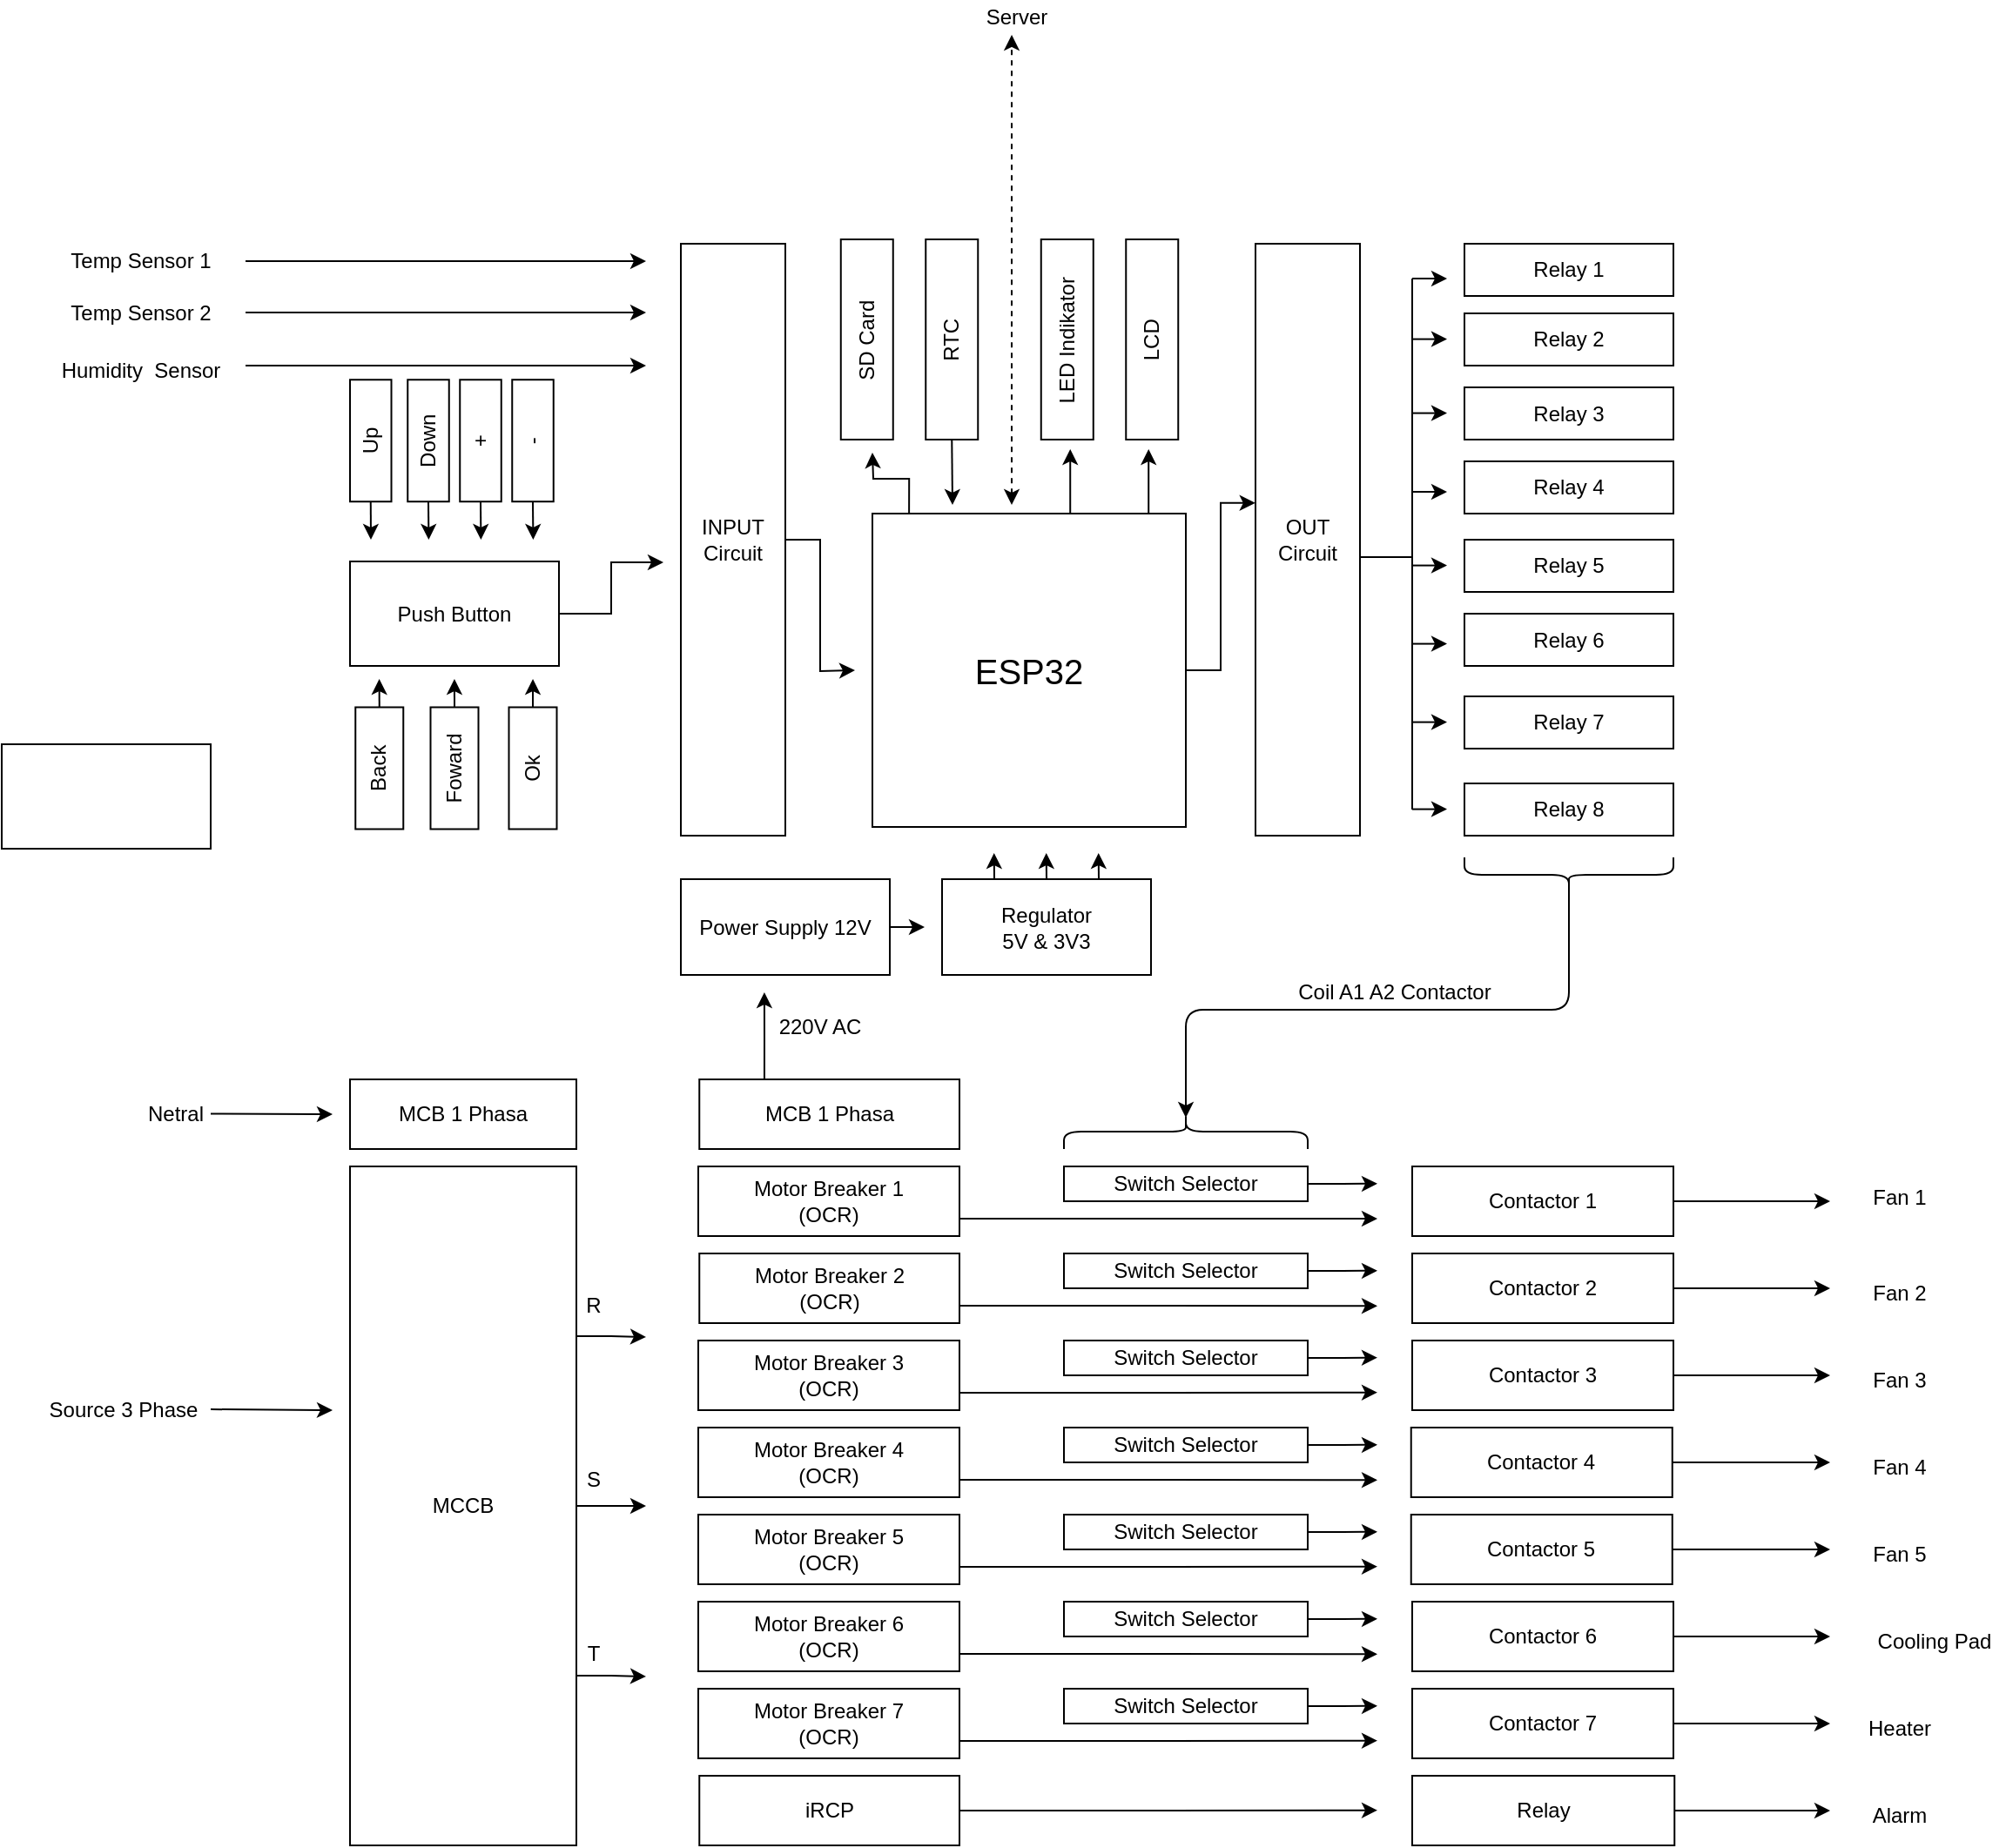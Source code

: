<mxfile version="14.1.8" type="github">
  <diagram id="2PJkBT4ptk_el_u-jBm4" name="Page-1">
    <mxGraphModel dx="1382" dy="1563" grid="1" gridSize="10" guides="1" tooltips="1" connect="1" arrows="1" fold="1" page="1" pageScale="1" pageWidth="850" pageHeight="1100" math="0" shadow="0">
      <root>
        <mxCell id="0" />
        <mxCell id="1" parent="0" />
        <mxCell id="EQt62Dbtj5ZlUHY3P4BF-132" style="edgeStyle=orthogonalEdgeStyle;rounded=0;orthogonalLoop=1;jettySize=auto;html=1;exitX=1;exitY=0.5;exitDx=0;exitDy=0;entryX=-0.002;entryY=0.438;entryDx=0;entryDy=0;entryPerimeter=0;" parent="1" source="EQt62Dbtj5ZlUHY3P4BF-3" target="EQt62Dbtj5ZlUHY3P4BF-4" edge="1">
          <mxGeometry relative="1" as="geometry" />
        </mxCell>
        <mxCell id="EQt62Dbtj5ZlUHY3P4BF-3" value="&lt;font style=&quot;font-size: 20px&quot;&gt;ESP32&lt;/font&gt;" style="whiteSpace=wrap;html=1;aspect=fixed;" parent="1" vertex="1">
          <mxGeometry x="350" y="195" width="180" height="180" as="geometry" />
        </mxCell>
        <mxCell id="EQt62Dbtj5ZlUHY3P4BF-4" value="&lt;div&gt;OUT&lt;/div&gt;Circuit" style="rounded=0;whiteSpace=wrap;html=1;" parent="1" vertex="1">
          <mxGeometry x="570" y="40" width="60" height="340" as="geometry" />
        </mxCell>
        <mxCell id="EQt62Dbtj5ZlUHY3P4BF-5" style="edgeStyle=orthogonalEdgeStyle;rounded=0;orthogonalLoop=1;jettySize=auto;html=1;exitX=1;exitY=0.5;exitDx=0;exitDy=0;" parent="1" source="EQt62Dbtj5ZlUHY3P4BF-6" edge="1">
          <mxGeometry relative="1" as="geometry">
            <mxPoint x="340" y="285" as="targetPoint" />
          </mxGeometry>
        </mxCell>
        <mxCell id="EQt62Dbtj5ZlUHY3P4BF-6" value="&lt;div&gt;INPUT&lt;br&gt;&lt;/div&gt;Circuit" style="rounded=0;whiteSpace=wrap;html=1;" parent="1" vertex="1">
          <mxGeometry x="240" y="40" width="60" height="340" as="geometry" />
        </mxCell>
        <mxCell id="EQt62Dbtj5ZlUHY3P4BF-13" style="edgeStyle=orthogonalEdgeStyle;rounded=0;orthogonalLoop=1;jettySize=auto;html=1;exitX=1;exitY=0.5;exitDx=0;exitDy=0;" parent="1" source="EQt62Dbtj5ZlUHY3P4BF-14" edge="1">
          <mxGeometry relative="1" as="geometry">
            <mxPoint x="230" y="223" as="targetPoint" />
            <Array as="points">
              <mxPoint x="200" y="252" />
              <mxPoint x="200" y="223" />
            </Array>
          </mxGeometry>
        </mxCell>
        <mxCell id="EQt62Dbtj5ZlUHY3P4BF-14" value="Push Button" style="rounded=0;whiteSpace=wrap;html=1;" parent="1" vertex="1">
          <mxGeometry x="50" y="222.5" width="120" height="60" as="geometry" />
        </mxCell>
        <mxCell id="KyVM4W5usUBt5mMvMi2F-67" style="edgeStyle=orthogonalEdgeStyle;rounded=0;orthogonalLoop=1;jettySize=auto;html=1;exitX=0;exitY=0.5;exitDx=0;exitDy=0;" parent="1" source="EQt62Dbtj5ZlUHY3P4BF-16" edge="1">
          <mxGeometry relative="1" as="geometry">
            <mxPoint x="62" y="210" as="targetPoint" />
          </mxGeometry>
        </mxCell>
        <mxCell id="EQt62Dbtj5ZlUHY3P4BF-16" value="Up" style="rounded=0;whiteSpace=wrap;html=1;rotation=-90;" parent="1" vertex="1">
          <mxGeometry x="26.88" y="141.25" width="70" height="23.75" as="geometry" />
        </mxCell>
        <mxCell id="KyVM4W5usUBt5mMvMi2F-71" style="edgeStyle=orthogonalEdgeStyle;rounded=0;orthogonalLoop=1;jettySize=auto;html=1;exitX=1;exitY=0.5;exitDx=0;exitDy=0;" parent="1" source="EQt62Dbtj5ZlUHY3P4BF-24" edge="1">
          <mxGeometry relative="1" as="geometry">
            <mxPoint x="66.8" y="290" as="targetPoint" />
          </mxGeometry>
        </mxCell>
        <mxCell id="EQt62Dbtj5ZlUHY3P4BF-24" value="Back" style="rounded=0;whiteSpace=wrap;html=1;rotation=-90;" parent="1" vertex="1">
          <mxGeometry x="31.88" y="327.5" width="70" height="27.5" as="geometry" />
        </mxCell>
        <mxCell id="KyVM4W5usUBt5mMvMi2F-74" style="edgeStyle=orthogonalEdgeStyle;rounded=0;orthogonalLoop=1;jettySize=auto;html=1;exitX=1;exitY=0.5;exitDx=0;exitDy=0;" parent="1" source="EQt62Dbtj5ZlUHY3P4BF-26" edge="1">
          <mxGeometry relative="1" as="geometry">
            <mxPoint x="109.971" y="290" as="targetPoint" />
          </mxGeometry>
        </mxCell>
        <mxCell id="EQt62Dbtj5ZlUHY3P4BF-26" value="Foward" style="rounded=0;whiteSpace=wrap;html=1;rotation=-90;" parent="1" vertex="1">
          <mxGeometry x="75" y="327.5" width="70" height="27.5" as="geometry" />
        </mxCell>
        <mxCell id="KyVM4W5usUBt5mMvMi2F-4" style="edgeStyle=orthogonalEdgeStyle;rounded=0;orthogonalLoop=1;jettySize=auto;html=1;exitX=0.25;exitY=0;exitDx=0;exitDy=0;" parent="1" source="EQt62Dbtj5ZlUHY3P4BF-30" edge="1">
          <mxGeometry relative="1" as="geometry">
            <mxPoint x="419.857" y="390" as="targetPoint" />
          </mxGeometry>
        </mxCell>
        <mxCell id="KyVM4W5usUBt5mMvMi2F-5" style="edgeStyle=orthogonalEdgeStyle;rounded=0;orthogonalLoop=1;jettySize=auto;html=1;exitX=0.5;exitY=0;exitDx=0;exitDy=0;" parent="1" source="EQt62Dbtj5ZlUHY3P4BF-30" edge="1">
          <mxGeometry relative="1" as="geometry">
            <mxPoint x="449.857" y="390" as="targetPoint" />
          </mxGeometry>
        </mxCell>
        <mxCell id="KyVM4W5usUBt5mMvMi2F-6" style="edgeStyle=orthogonalEdgeStyle;rounded=0;orthogonalLoop=1;jettySize=auto;html=1;exitX=0.75;exitY=0;exitDx=0;exitDy=0;" parent="1" source="EQt62Dbtj5ZlUHY3P4BF-30" edge="1">
          <mxGeometry relative="1" as="geometry">
            <mxPoint x="479.857" y="390" as="targetPoint" />
          </mxGeometry>
        </mxCell>
        <mxCell id="EQt62Dbtj5ZlUHY3P4BF-30" value="&lt;div&gt;Regulator&lt;/div&gt;&lt;div&gt;5V &amp;amp; 3V3&lt;br&gt;&lt;/div&gt;" style="rounded=0;whiteSpace=wrap;html=1;" parent="1" vertex="1">
          <mxGeometry x="390" y="405" width="120" height="55" as="geometry" />
        </mxCell>
        <mxCell id="KyVM4W5usUBt5mMvMi2F-3" style="edgeStyle=orthogonalEdgeStyle;rounded=0;orthogonalLoop=1;jettySize=auto;html=1;exitX=1;exitY=0.5;exitDx=0;exitDy=0;" parent="1" source="EQt62Dbtj5ZlUHY3P4BF-32" edge="1">
          <mxGeometry relative="1" as="geometry">
            <mxPoint x="380" y="432.571" as="targetPoint" />
          </mxGeometry>
        </mxCell>
        <mxCell id="EQt62Dbtj5ZlUHY3P4BF-32" value="Power Supply 12V" style="rounded=0;whiteSpace=wrap;html=1;" parent="1" vertex="1">
          <mxGeometry x="240" y="405" width="120" height="55" as="geometry" />
        </mxCell>
        <mxCell id="EQt62Dbtj5ZlUHY3P4BF-34" value="Relay 1" style="rounded=0;whiteSpace=wrap;html=1;" parent="1" vertex="1">
          <mxGeometry x="690" y="40" width="120" height="30" as="geometry" />
        </mxCell>
        <mxCell id="EQt62Dbtj5ZlUHY3P4BF-36" value="Relay 2" style="rounded=0;whiteSpace=wrap;html=1;" parent="1" vertex="1">
          <mxGeometry x="690" y="80" width="120" height="30" as="geometry" />
        </mxCell>
        <mxCell id="EQt62Dbtj5ZlUHY3P4BF-38" value="Relay 3" style="rounded=0;whiteSpace=wrap;html=1;" parent="1" vertex="1">
          <mxGeometry x="690" y="122.5" width="120" height="30" as="geometry" />
        </mxCell>
        <mxCell id="EQt62Dbtj5ZlUHY3P4BF-40" value="Relay 4" style="rounded=0;whiteSpace=wrap;html=1;" parent="1" vertex="1">
          <mxGeometry x="690" y="165" width="120" height="30" as="geometry" />
        </mxCell>
        <mxCell id="EQt62Dbtj5ZlUHY3P4BF-42" value="Relay 5" style="rounded=0;whiteSpace=wrap;html=1;" parent="1" vertex="1">
          <mxGeometry x="690" y="210" width="120" height="30" as="geometry" />
        </mxCell>
        <mxCell id="EQt62Dbtj5ZlUHY3P4BF-44" value="Relay 6" style="rounded=0;whiteSpace=wrap;html=1;" parent="1" vertex="1">
          <mxGeometry x="690" y="252.5" width="120" height="30" as="geometry" />
        </mxCell>
        <mxCell id="EQt62Dbtj5ZlUHY3P4BF-46" value="Relay 7" style="rounded=0;whiteSpace=wrap;html=1;" parent="1" vertex="1">
          <mxGeometry x="690" y="300" width="120" height="30" as="geometry" />
        </mxCell>
        <mxCell id="EQt62Dbtj5ZlUHY3P4BF-48" value="Relay 8" style="rounded=0;whiteSpace=wrap;html=1;" parent="1" vertex="1">
          <mxGeometry x="690" y="350" width="120" height="30" as="geometry" />
        </mxCell>
        <mxCell id="KyVM4W5usUBt5mMvMi2F-75" style="edgeStyle=orthogonalEdgeStyle;rounded=0;orthogonalLoop=1;jettySize=auto;html=1;exitX=1;exitY=0.5;exitDx=0;exitDy=0;" parent="1" source="EQt62Dbtj5ZlUHY3P4BF-57" edge="1">
          <mxGeometry relative="1" as="geometry">
            <mxPoint x="155.019" y="290" as="targetPoint" />
          </mxGeometry>
        </mxCell>
        <mxCell id="EQt62Dbtj5ZlUHY3P4BF-57" value="Ok" style="rounded=0;whiteSpace=wrap;html=1;rotation=-90;" parent="1" vertex="1">
          <mxGeometry x="120" y="327.5" width="70" height="27.5" as="geometry" />
        </mxCell>
        <mxCell id="EQt62Dbtj5ZlUHY3P4BF-58" value="LCD" style="rounded=0;whiteSpace=wrap;html=1;rotation=-90;" parent="1" vertex="1">
          <mxGeometry x="453.13" y="80" width="115" height="30" as="geometry" />
        </mxCell>
        <mxCell id="EQt62Dbtj5ZlUHY3P4BF-59" value="LED Indikator" style="rounded=0;whiteSpace=wrap;html=1;rotation=-90;" parent="1" vertex="1">
          <mxGeometry x="404.38" y="80" width="115" height="30" as="geometry" />
        </mxCell>
        <mxCell id="EQt62Dbtj5ZlUHY3P4BF-61" style="edgeStyle=orthogonalEdgeStyle;rounded=0;orthogonalLoop=1;jettySize=auto;html=1;exitX=0;exitY=0.5;exitDx=0;exitDy=0;" parent="1" source="EQt62Dbtj5ZlUHY3P4BF-62" edge="1">
          <mxGeometry relative="1" as="geometry">
            <mxPoint x="396" y="190" as="targetPoint" />
          </mxGeometry>
        </mxCell>
        <mxCell id="EQt62Dbtj5ZlUHY3P4BF-62" value="RTC" style="rounded=0;whiteSpace=wrap;html=1;rotation=-90;" parent="1" vertex="1">
          <mxGeometry x="338.13" y="80" width="115" height="30" as="geometry" />
        </mxCell>
        <mxCell id="EQt62Dbtj5ZlUHY3P4BF-63" value="" style="endArrow=classic;startArrow=classic;html=1;dashed=1;entryX=0.422;entryY=1;entryDx=0;entryDy=0;entryPerimeter=0;" parent="1" target="KyVM4W5usUBt5mMvMi2F-21" edge="1">
          <mxGeometry width="50" height="50" relative="1" as="geometry">
            <mxPoint x="430" y="190" as="sourcePoint" />
            <mxPoint x="430" y="-70" as="targetPoint" />
          </mxGeometry>
        </mxCell>
        <mxCell id="EQt62Dbtj5ZlUHY3P4BF-64" value="" style="endArrow=classic;html=1;" parent="1" edge="1">
          <mxGeometry width="50" height="50" relative="1" as="geometry">
            <mxPoint x="463.61" y="195" as="sourcePoint" />
            <mxPoint x="463.61" y="158" as="targetPoint" />
          </mxGeometry>
        </mxCell>
        <mxCell id="EQt62Dbtj5ZlUHY3P4BF-65" value="" style="endArrow=classic;html=1;" parent="1" edge="1">
          <mxGeometry width="50" height="50" relative="1" as="geometry">
            <mxPoint x="508.61" y="195" as="sourcePoint" />
            <mxPoint x="508.61" y="158" as="targetPoint" />
          </mxGeometry>
        </mxCell>
        <mxCell id="EQt62Dbtj5ZlUHY3P4BF-67" value="" style="endArrow=classic;html=1;" parent="1" edge="1">
          <mxGeometry width="50" height="50" relative="1" as="geometry">
            <mxPoint x="660" y="60.0" as="sourcePoint" />
            <mxPoint x="680" y="60.0" as="targetPoint" />
          </mxGeometry>
        </mxCell>
        <mxCell id="EQt62Dbtj5ZlUHY3P4BF-68" value="" style="endArrow=classic;html=1;" parent="1" edge="1">
          <mxGeometry width="50" height="50" relative="1" as="geometry">
            <mxPoint x="660" y="94.8" as="sourcePoint" />
            <mxPoint x="680" y="94.8" as="targetPoint" />
          </mxGeometry>
        </mxCell>
        <mxCell id="EQt62Dbtj5ZlUHY3P4BF-69" value="" style="endArrow=classic;html=1;" parent="1" edge="1">
          <mxGeometry width="50" height="50" relative="1" as="geometry">
            <mxPoint x="660" y="137.3" as="sourcePoint" />
            <mxPoint x="680" y="137.3" as="targetPoint" />
          </mxGeometry>
        </mxCell>
        <mxCell id="EQt62Dbtj5ZlUHY3P4BF-70" value="" style="endArrow=classic;html=1;" parent="1" edge="1">
          <mxGeometry width="50" height="50" relative="1" as="geometry">
            <mxPoint x="660" y="182.5" as="sourcePoint" />
            <mxPoint x="680" y="182.5" as="targetPoint" />
          </mxGeometry>
        </mxCell>
        <mxCell id="EQt62Dbtj5ZlUHY3P4BF-71" value="" style="endArrow=classic;html=1;" parent="1" edge="1">
          <mxGeometry width="50" height="50" relative="1" as="geometry">
            <mxPoint x="660" y="224.8" as="sourcePoint" />
            <mxPoint x="680" y="224.8" as="targetPoint" />
          </mxGeometry>
        </mxCell>
        <mxCell id="EQt62Dbtj5ZlUHY3P4BF-72" value="" style="endArrow=classic;html=1;" parent="1" edge="1">
          <mxGeometry width="50" height="50" relative="1" as="geometry">
            <mxPoint x="660" y="269.8" as="sourcePoint" />
            <mxPoint x="680" y="269.8" as="targetPoint" />
          </mxGeometry>
        </mxCell>
        <mxCell id="EQt62Dbtj5ZlUHY3P4BF-73" value="" style="endArrow=classic;html=1;" parent="1" edge="1">
          <mxGeometry width="50" height="50" relative="1" as="geometry">
            <mxPoint x="660" y="314.8" as="sourcePoint" />
            <mxPoint x="680" y="314.8" as="targetPoint" />
          </mxGeometry>
        </mxCell>
        <mxCell id="EQt62Dbtj5ZlUHY3P4BF-74" value="" style="endArrow=classic;html=1;" parent="1" edge="1">
          <mxGeometry width="50" height="50" relative="1" as="geometry">
            <mxPoint x="660" y="364.8" as="sourcePoint" />
            <mxPoint x="680" y="364.8" as="targetPoint" />
          </mxGeometry>
        </mxCell>
        <mxCell id="EQt62Dbtj5ZlUHY3P4BF-76" value="" style="endArrow=none;html=1;" parent="1" edge="1">
          <mxGeometry width="50" height="50" relative="1" as="geometry">
            <mxPoint x="660" y="365" as="sourcePoint" />
            <mxPoint x="660" y="60" as="targetPoint" />
          </mxGeometry>
        </mxCell>
        <mxCell id="EQt62Dbtj5ZlUHY3P4BF-77" value="" style="endArrow=none;html=1;" parent="1" edge="1">
          <mxGeometry width="50" height="50" relative="1" as="geometry">
            <mxPoint x="630" y="220" as="sourcePoint" />
            <mxPoint x="660" y="220" as="targetPoint" />
          </mxGeometry>
        </mxCell>
        <mxCell id="EQt62Dbtj5ZlUHY3P4BF-94" value="SD Card" style="rounded=0;whiteSpace=wrap;html=1;rotation=-90;" parent="1" vertex="1">
          <mxGeometry x="289.38" y="80" width="115" height="30" as="geometry" />
        </mxCell>
        <mxCell id="EQt62Dbtj5ZlUHY3P4BF-96" style="edgeStyle=orthogonalEdgeStyle;rounded=0;orthogonalLoop=1;jettySize=auto;html=1;exitX=0.5;exitY=1;exitDx=0;exitDy=0;" parent="1" source="EQt62Dbtj5ZlUHY3P4BF-30" target="EQt62Dbtj5ZlUHY3P4BF-30" edge="1">
          <mxGeometry relative="1" as="geometry" />
        </mxCell>
        <mxCell id="KyVM4W5usUBt5mMvMi2F-44" style="edgeStyle=orthogonalEdgeStyle;rounded=0;orthogonalLoop=1;jettySize=auto;html=1;exitX=1;exitY=0.75;exitDx=0;exitDy=0;" parent="1" source="EQt62Dbtj5ZlUHY3P4BF-101" edge="1">
          <mxGeometry relative="1" as="geometry">
            <mxPoint x="640" y="600" as="targetPoint" />
          </mxGeometry>
        </mxCell>
        <mxCell id="EQt62Dbtj5ZlUHY3P4BF-101" value="&lt;div&gt;Motor Breaker 1&lt;br&gt;&lt;/div&gt;&lt;div&gt;(OCR)&lt;br&gt;&lt;/div&gt;" style="rounded=0;whiteSpace=wrap;html=1;strokeWidth=1;fillColor=none;" parent="1" vertex="1">
          <mxGeometry x="250" y="570" width="150" height="40" as="geometry" />
        </mxCell>
        <mxCell id="EQt62Dbtj5ZlUHY3P4BF-119" style="edgeStyle=orthogonalEdgeStyle;rounded=0;orthogonalLoop=1;jettySize=auto;html=1;exitX=1;exitY=0.75;exitDx=0;exitDy=0;" parent="1" source="EQt62Dbtj5ZlUHY3P4BF-104" edge="1">
          <mxGeometry relative="1" as="geometry">
            <mxPoint x="220" y="863" as="targetPoint" />
            <Array as="points">
              <mxPoint x="200" y="863" />
              <mxPoint x="220" y="863" />
            </Array>
          </mxGeometry>
        </mxCell>
        <mxCell id="KyVM4W5usUBt5mMvMi2F-42" style="edgeStyle=orthogonalEdgeStyle;rounded=0;orthogonalLoop=1;jettySize=auto;html=1;exitX=1;exitY=0.5;exitDx=0;exitDy=0;" parent="1" source="EQt62Dbtj5ZlUHY3P4BF-104" edge="1">
          <mxGeometry relative="1" as="geometry">
            <mxPoint x="220" y="765" as="targetPoint" />
            <Array as="points">
              <mxPoint x="220" y="765" />
            </Array>
          </mxGeometry>
        </mxCell>
        <mxCell id="KyVM4W5usUBt5mMvMi2F-43" style="edgeStyle=orthogonalEdgeStyle;rounded=0;orthogonalLoop=1;jettySize=auto;html=1;exitX=1;exitY=0.25;exitDx=0;exitDy=0;" parent="1" source="EQt62Dbtj5ZlUHY3P4BF-104" edge="1">
          <mxGeometry relative="1" as="geometry">
            <mxPoint x="220" y="668" as="targetPoint" />
            <Array as="points">
              <mxPoint x="200" y="668" />
              <mxPoint x="220" y="668" />
            </Array>
          </mxGeometry>
        </mxCell>
        <mxCell id="EQt62Dbtj5ZlUHY3P4BF-104" value="MCCB" style="rounded=0;whiteSpace=wrap;html=1;strokeWidth=1;fillColor=none;" parent="1" vertex="1">
          <mxGeometry x="50" y="570" width="130" height="390" as="geometry" />
        </mxCell>
        <mxCell id="EQt62Dbtj5ZlUHY3P4BF-120" value="R" style="text;html=1;strokeColor=none;fillColor=none;align=center;verticalAlign=middle;whiteSpace=wrap;rounded=0;" parent="1" vertex="1">
          <mxGeometry x="170" y="640" width="40" height="20" as="geometry" />
        </mxCell>
        <mxCell id="EQt62Dbtj5ZlUHY3P4BF-122" value="S" style="text;html=1;strokeColor=none;fillColor=none;align=center;verticalAlign=middle;whiteSpace=wrap;rounded=0;" parent="1" vertex="1">
          <mxGeometry x="170" y="740" width="40" height="20" as="geometry" />
        </mxCell>
        <mxCell id="EQt62Dbtj5ZlUHY3P4BF-123" value="T" style="text;html=1;strokeColor=none;fillColor=none;align=center;verticalAlign=middle;whiteSpace=wrap;rounded=0;" parent="1" vertex="1">
          <mxGeometry x="170" y="840" width="40" height="20" as="geometry" />
        </mxCell>
        <mxCell id="KyVM4W5usUBt5mMvMi2F-102" style="edgeStyle=orthogonalEdgeStyle;rounded=0;orthogonalLoop=1;jettySize=auto;html=1;exitX=1;exitY=0.5;exitDx=0;exitDy=0;" parent="1" source="EQt62Dbtj5ZlUHY3P4BF-124" edge="1">
          <mxGeometry relative="1" as="geometry">
            <mxPoint x="900" y="590" as="targetPoint" />
          </mxGeometry>
        </mxCell>
        <mxCell id="EQt62Dbtj5ZlUHY3P4BF-124" value="&lt;div&gt;Contactor 1&lt;br&gt;&lt;/div&gt;" style="rounded=0;whiteSpace=wrap;html=1;strokeWidth=1;fillColor=none;" parent="1" vertex="1">
          <mxGeometry x="660" y="570" width="150" height="40" as="geometry" />
        </mxCell>
        <mxCell id="KyVM4W5usUBt5mMvMi2F-101" style="edgeStyle=orthogonalEdgeStyle;rounded=0;orthogonalLoop=1;jettySize=auto;html=1;exitX=1;exitY=0.5;exitDx=0;exitDy=0;" parent="1" source="EQt62Dbtj5ZlUHY3P4BF-125" edge="1">
          <mxGeometry relative="1" as="geometry">
            <mxPoint x="900" y="640" as="targetPoint" />
          </mxGeometry>
        </mxCell>
        <mxCell id="EQt62Dbtj5ZlUHY3P4BF-125" value="&lt;div&gt;Contactor 2&lt;br&gt;&lt;/div&gt;" style="rounded=0;whiteSpace=wrap;html=1;strokeWidth=1;fillColor=none;" parent="1" vertex="1">
          <mxGeometry x="660" y="620" width="150" height="40" as="geometry" />
        </mxCell>
        <mxCell id="KyVM4W5usUBt5mMvMi2F-100" style="edgeStyle=orthogonalEdgeStyle;rounded=0;orthogonalLoop=1;jettySize=auto;html=1;exitX=1;exitY=0.5;exitDx=0;exitDy=0;" parent="1" source="EQt62Dbtj5ZlUHY3P4BF-126" edge="1">
          <mxGeometry relative="1" as="geometry">
            <mxPoint x="900" y="690" as="targetPoint" />
          </mxGeometry>
        </mxCell>
        <mxCell id="EQt62Dbtj5ZlUHY3P4BF-126" value="&lt;div&gt;Contactor 3&lt;br&gt;&lt;/div&gt;" style="rounded=0;whiteSpace=wrap;html=1;strokeWidth=1;fillColor=none;" parent="1" vertex="1">
          <mxGeometry x="660" y="670" width="150" height="40" as="geometry" />
        </mxCell>
        <mxCell id="KyVM4W5usUBt5mMvMi2F-99" style="edgeStyle=orthogonalEdgeStyle;rounded=0;orthogonalLoop=1;jettySize=auto;html=1;exitX=1;exitY=0.5;exitDx=0;exitDy=0;" parent="1" source="EQt62Dbtj5ZlUHY3P4BF-127" edge="1">
          <mxGeometry relative="1" as="geometry">
            <mxPoint x="900" y="740" as="targetPoint" />
          </mxGeometry>
        </mxCell>
        <mxCell id="EQt62Dbtj5ZlUHY3P4BF-127" value="&lt;div&gt;Contactor 4&lt;br&gt;&lt;/div&gt;" style="rounded=0;whiteSpace=wrap;html=1;strokeWidth=1;fillColor=none;" parent="1" vertex="1">
          <mxGeometry x="659.37" y="720" width="150" height="40" as="geometry" />
        </mxCell>
        <mxCell id="KyVM4W5usUBt5mMvMi2F-98" style="edgeStyle=orthogonalEdgeStyle;rounded=0;orthogonalLoop=1;jettySize=auto;html=1;exitX=1;exitY=0.5;exitDx=0;exitDy=0;" parent="1" source="EQt62Dbtj5ZlUHY3P4BF-128" edge="1">
          <mxGeometry relative="1" as="geometry">
            <mxPoint x="900" y="790" as="targetPoint" />
          </mxGeometry>
        </mxCell>
        <mxCell id="EQt62Dbtj5ZlUHY3P4BF-128" value="&lt;div&gt;Contactor 5&lt;br&gt;&lt;/div&gt;" style="rounded=0;whiteSpace=wrap;html=1;strokeWidth=1;fillColor=none;" parent="1" vertex="1">
          <mxGeometry x="659.37" y="770" width="150" height="40" as="geometry" />
        </mxCell>
        <mxCell id="KyVM4W5usUBt5mMvMi2F-97" style="edgeStyle=orthogonalEdgeStyle;rounded=0;orthogonalLoop=1;jettySize=auto;html=1;exitX=1;exitY=0.5;exitDx=0;exitDy=0;" parent="1" source="EQt62Dbtj5ZlUHY3P4BF-129" edge="1">
          <mxGeometry relative="1" as="geometry">
            <mxPoint x="900" y="840" as="targetPoint" />
          </mxGeometry>
        </mxCell>
        <mxCell id="EQt62Dbtj5ZlUHY3P4BF-129" value="&lt;div&gt;Contactor 6&lt;br&gt;&lt;/div&gt;" style="rounded=0;whiteSpace=wrap;html=1;strokeWidth=1;fillColor=none;" parent="1" vertex="1">
          <mxGeometry x="660" y="820" width="150" height="40" as="geometry" />
        </mxCell>
        <mxCell id="KyVM4W5usUBt5mMvMi2F-96" style="edgeStyle=orthogonalEdgeStyle;rounded=0;orthogonalLoop=1;jettySize=auto;html=1;exitX=1;exitY=0.5;exitDx=0;exitDy=0;" parent="1" source="EQt62Dbtj5ZlUHY3P4BF-130" edge="1">
          <mxGeometry relative="1" as="geometry">
            <mxPoint x="900" y="890" as="targetPoint" />
          </mxGeometry>
        </mxCell>
        <mxCell id="EQt62Dbtj5ZlUHY3P4BF-130" value="&lt;div&gt;Contactor 7&lt;br&gt;&lt;/div&gt;" style="rounded=0;whiteSpace=wrap;html=1;strokeWidth=1;fillColor=none;" parent="1" vertex="1">
          <mxGeometry x="660" y="870" width="150" height="40" as="geometry" />
        </mxCell>
        <mxCell id="EQt62Dbtj5ZlUHY3P4BF-133" value="MCB 1 Phasa" style="rounded=0;whiteSpace=wrap;html=1;strokeWidth=1;fillColor=none;" parent="1" vertex="1">
          <mxGeometry x="50" y="520" width="130" height="40" as="geometry" />
        </mxCell>
        <mxCell id="KyVM4W5usUBt5mMvMi2F-60" style="edgeStyle=orthogonalEdgeStyle;rounded=0;orthogonalLoop=1;jettySize=auto;html=1;exitX=1;exitY=0.5;exitDx=0;exitDy=0;" parent="1" source="EQt62Dbtj5ZlUHY3P4BF-134" edge="1">
          <mxGeometry relative="1" as="geometry">
            <mxPoint x="640" y="939.857" as="targetPoint" />
          </mxGeometry>
        </mxCell>
        <mxCell id="EQt62Dbtj5ZlUHY3P4BF-134" value="iRCP" style="rounded=0;whiteSpace=wrap;html=1;strokeWidth=1;fillColor=none;" parent="1" vertex="1">
          <mxGeometry x="250.63" y="920" width="149.37" height="40" as="geometry" />
        </mxCell>
        <mxCell id="KyVM4W5usUBt5mMvMi2F-95" style="edgeStyle=orthogonalEdgeStyle;rounded=0;orthogonalLoop=1;jettySize=auto;html=1;exitX=1;exitY=0.5;exitDx=0;exitDy=0;" parent="1" source="EQt62Dbtj5ZlUHY3P4BF-139" edge="1">
          <mxGeometry relative="1" as="geometry">
            <mxPoint x="900" y="940" as="targetPoint" />
          </mxGeometry>
        </mxCell>
        <mxCell id="EQt62Dbtj5ZlUHY3P4BF-139" value="Relay" style="rounded=0;whiteSpace=wrap;html=1;strokeWidth=1;fillColor=none;" parent="1" vertex="1">
          <mxGeometry x="660" y="920" width="150.63" height="40" as="geometry" />
        </mxCell>
        <mxCell id="EQt62Dbtj5ZlUHY3P4BF-163" value="" style="endArrow=classic;html=1;" parent="1" edge="1">
          <mxGeometry width="50" height="50" relative="1" as="geometry">
            <mxPoint x="-30" y="709.52" as="sourcePoint" />
            <mxPoint x="40" y="710" as="targetPoint" />
          </mxGeometry>
        </mxCell>
        <mxCell id="EQt62Dbtj5ZlUHY3P4BF-164" value="" style="endArrow=classic;html=1;" parent="1" edge="1">
          <mxGeometry width="50" height="50" relative="1" as="geometry">
            <mxPoint x="-30" y="539.76" as="sourcePoint" />
            <mxPoint x="40" y="540" as="targetPoint" />
          </mxGeometry>
        </mxCell>
        <mxCell id="EQt62Dbtj5ZlUHY3P4BF-165" value="Source 3 Phase" style="text;html=1;strokeColor=none;fillColor=none;align=center;verticalAlign=middle;whiteSpace=wrap;rounded=0;" parent="1" vertex="1">
          <mxGeometry x="-130" y="700" width="100" height="20" as="geometry" />
        </mxCell>
        <mxCell id="EQt62Dbtj5ZlUHY3P4BF-166" value="Netral" style="text;html=1;strokeColor=none;fillColor=none;align=center;verticalAlign=middle;whiteSpace=wrap;rounded=0;" parent="1" vertex="1">
          <mxGeometry x="-80" y="530" width="60" height="20" as="geometry" />
        </mxCell>
        <mxCell id="KyVM4W5usUBt5mMvMi2F-62" style="edgeStyle=orthogonalEdgeStyle;rounded=0;orthogonalLoop=1;jettySize=auto;html=1;exitX=0.25;exitY=0;exitDx=0;exitDy=0;" parent="1" source="EQt62Dbtj5ZlUHY3P4BF-168" edge="1">
          <mxGeometry relative="1" as="geometry">
            <mxPoint x="287.952" y="470" as="targetPoint" />
          </mxGeometry>
        </mxCell>
        <mxCell id="EQt62Dbtj5ZlUHY3P4BF-168" value="MCB 1 Phasa" style="rounded=0;whiteSpace=wrap;html=1;strokeWidth=1;fillColor=none;" parent="1" vertex="1">
          <mxGeometry x="250.63" y="520" width="149.37" height="40" as="geometry" />
        </mxCell>
        <mxCell id="KyVM4W5usUBt5mMvMi2F-11" value="" style="shape=curlyBracket;whiteSpace=wrap;html=1;rounded=1;rotation=-90;" parent="1" vertex="1">
          <mxGeometry x="740" y="342.5" width="20" height="120" as="geometry" />
        </mxCell>
        <mxCell id="KyVM4W5usUBt5mMvMi2F-12" value="" style="shape=curlyBracket;whiteSpace=wrap;html=1;rounded=1;rotation=90;" parent="1" vertex="1">
          <mxGeometry x="520" y="480" width="20" height="140" as="geometry" />
        </mxCell>
        <mxCell id="KyVM4W5usUBt5mMvMi2F-14" value="" style="edgeStyle=elbowEdgeStyle;elbow=vertical;endArrow=classic;html=1;exitX=0.1;exitY=0.5;exitDx=0;exitDy=0;exitPerimeter=0;entryX=0.1;entryY=0.5;entryDx=0;entryDy=0;entryPerimeter=0;" parent="1" source="KyVM4W5usUBt5mMvMi2F-11" target="KyVM4W5usUBt5mMvMi2F-12" edge="1">
          <mxGeometry width="50" height="50" relative="1" as="geometry">
            <mxPoint x="650" y="540" as="sourcePoint" />
            <mxPoint x="700" y="490" as="targetPoint" />
            <Array as="points">
              <mxPoint x="600" y="480" />
            </Array>
          </mxGeometry>
        </mxCell>
        <mxCell id="KyVM4W5usUBt5mMvMi2F-16" value="Coil A1 A2 Contactor" style="text;html=1;strokeColor=none;fillColor=none;align=center;verticalAlign=middle;whiteSpace=wrap;rounded=0;" parent="1" vertex="1">
          <mxGeometry x="560" y="460" width="180" height="20" as="geometry" />
        </mxCell>
        <mxCell id="KyVM4W5usUBt5mMvMi2F-17" style="edgeStyle=orthogonalEdgeStyle;rounded=0;orthogonalLoop=1;jettySize=auto;html=1;exitX=0.117;exitY=0.002;exitDx=0;exitDy=0;exitPerimeter=0;" parent="1" source="EQt62Dbtj5ZlUHY3P4BF-3" edge="1">
          <mxGeometry relative="1" as="geometry">
            <mxPoint x="350" y="160" as="targetPoint" />
            <mxPoint x="310" y="172.5" as="sourcePoint" />
          </mxGeometry>
        </mxCell>
        <mxCell id="KyVM4W5usUBt5mMvMi2F-20" value="220V AC" style="text;html=1;strokeColor=none;fillColor=none;align=center;verticalAlign=middle;whiteSpace=wrap;rounded=0;dashed=1;opacity=40;" parent="1" vertex="1">
          <mxGeometry x="290" y="480" width="60" height="20" as="geometry" />
        </mxCell>
        <mxCell id="KyVM4W5usUBt5mMvMi2F-21" value="Server" style="text;html=1;strokeColor=none;fillColor=none;align=center;verticalAlign=middle;whiteSpace=wrap;rounded=0;dashed=1;opacity=40;" parent="1" vertex="1">
          <mxGeometry x="413.13" y="-100" width="40" height="20" as="geometry" />
        </mxCell>
        <mxCell id="KyVM4W5usUBt5mMvMi2F-53" style="edgeStyle=orthogonalEdgeStyle;rounded=0;orthogonalLoop=1;jettySize=auto;html=1;exitX=1;exitY=0.5;exitDx=0;exitDy=0;" parent="1" source="KyVM4W5usUBt5mMvMi2F-25" edge="1">
          <mxGeometry relative="1" as="geometry">
            <mxPoint x="640" y="579.907" as="targetPoint" />
          </mxGeometry>
        </mxCell>
        <mxCell id="KyVM4W5usUBt5mMvMi2F-25" value="Switch Selector" style="rounded=0;whiteSpace=wrap;html=1;fillColor=none;" parent="1" vertex="1">
          <mxGeometry x="460" y="570" width="140" height="20" as="geometry" />
        </mxCell>
        <mxCell id="KyVM4W5usUBt5mMvMi2F-45" style="edgeStyle=orthogonalEdgeStyle;rounded=0;orthogonalLoop=1;jettySize=auto;html=1;exitX=1;exitY=0.75;exitDx=0;exitDy=0;" parent="1" source="KyVM4W5usUBt5mMvMi2F-28" edge="1">
          <mxGeometry relative="1" as="geometry">
            <mxPoint x="640" y="650.143" as="targetPoint" />
          </mxGeometry>
        </mxCell>
        <mxCell id="KyVM4W5usUBt5mMvMi2F-28" value="&lt;div&gt;Motor Breaker 2&lt;br&gt;&lt;/div&gt;&lt;div&gt;(OCR)&lt;br&gt;&lt;/div&gt;" style="rounded=0;whiteSpace=wrap;html=1;strokeWidth=1;fillColor=none;" parent="1" vertex="1">
          <mxGeometry x="250.63" y="620" width="149.37" height="40" as="geometry" />
        </mxCell>
        <mxCell id="KyVM4W5usUBt5mMvMi2F-46" style="edgeStyle=orthogonalEdgeStyle;rounded=0;orthogonalLoop=1;jettySize=auto;html=1;exitX=1;exitY=0.75;exitDx=0;exitDy=0;" parent="1" source="KyVM4W5usUBt5mMvMi2F-29" edge="1">
          <mxGeometry relative="1" as="geometry">
            <mxPoint x="640" y="699.857" as="targetPoint" />
          </mxGeometry>
        </mxCell>
        <mxCell id="KyVM4W5usUBt5mMvMi2F-29" value="&lt;div&gt;Motor Breaker 3&lt;br&gt;&lt;/div&gt;&lt;div&gt;(OCR)&lt;br&gt;&lt;/div&gt;" style="rounded=0;whiteSpace=wrap;html=1;strokeWidth=1;fillColor=none;" parent="1" vertex="1">
          <mxGeometry x="250" y="670" width="150" height="40" as="geometry" />
        </mxCell>
        <mxCell id="KyVM4W5usUBt5mMvMi2F-47" style="edgeStyle=orthogonalEdgeStyle;rounded=0;orthogonalLoop=1;jettySize=auto;html=1;exitX=1;exitY=0.75;exitDx=0;exitDy=0;" parent="1" source="KyVM4W5usUBt5mMvMi2F-30" edge="1">
          <mxGeometry relative="1" as="geometry">
            <mxPoint x="640" y="750.143" as="targetPoint" />
          </mxGeometry>
        </mxCell>
        <mxCell id="KyVM4W5usUBt5mMvMi2F-30" value="&lt;div&gt;Motor Breaker 4&lt;br&gt;&lt;/div&gt;&lt;div&gt;(OCR)&lt;br&gt;&lt;/div&gt;" style="rounded=0;whiteSpace=wrap;html=1;strokeWidth=1;fillColor=none;" parent="1" vertex="1">
          <mxGeometry x="250" y="720" width="150" height="40" as="geometry" />
        </mxCell>
        <mxCell id="KyVM4W5usUBt5mMvMi2F-48" style="edgeStyle=orthogonalEdgeStyle;rounded=0;orthogonalLoop=1;jettySize=auto;html=1;exitX=1;exitY=0.75;exitDx=0;exitDy=0;" parent="1" source="KyVM4W5usUBt5mMvMi2F-31" edge="1">
          <mxGeometry relative="1" as="geometry">
            <mxPoint x="640" y="799.857" as="targetPoint" />
          </mxGeometry>
        </mxCell>
        <mxCell id="KyVM4W5usUBt5mMvMi2F-31" value="&lt;div&gt;Motor Breaker 5&lt;br&gt;&lt;/div&gt;&lt;div&gt;(OCR)&lt;br&gt;&lt;/div&gt;" style="rounded=0;whiteSpace=wrap;html=1;strokeWidth=1;fillColor=none;" parent="1" vertex="1">
          <mxGeometry x="250" y="770" width="150" height="40" as="geometry" />
        </mxCell>
        <mxCell id="KyVM4W5usUBt5mMvMi2F-49" style="edgeStyle=orthogonalEdgeStyle;rounded=0;orthogonalLoop=1;jettySize=auto;html=1;exitX=1;exitY=0.75;exitDx=0;exitDy=0;" parent="1" source="KyVM4W5usUBt5mMvMi2F-32" edge="1">
          <mxGeometry relative="1" as="geometry">
            <mxPoint x="640" y="850.143" as="targetPoint" />
          </mxGeometry>
        </mxCell>
        <mxCell id="KyVM4W5usUBt5mMvMi2F-32" value="&lt;div&gt;Motor Breaker 6&lt;br&gt;&lt;/div&gt;&lt;div&gt;(OCR)&lt;br&gt;&lt;/div&gt;" style="rounded=0;whiteSpace=wrap;html=1;strokeWidth=1;fillColor=none;" parent="1" vertex="1">
          <mxGeometry x="250" y="820" width="150" height="40" as="geometry" />
        </mxCell>
        <mxCell id="KyVM4W5usUBt5mMvMi2F-50" style="edgeStyle=orthogonalEdgeStyle;rounded=0;orthogonalLoop=1;jettySize=auto;html=1;exitX=1;exitY=0.75;exitDx=0;exitDy=0;" parent="1" source="KyVM4W5usUBt5mMvMi2F-33" edge="1">
          <mxGeometry relative="1" as="geometry">
            <mxPoint x="640" y="899.857" as="targetPoint" />
          </mxGeometry>
        </mxCell>
        <mxCell id="KyVM4W5usUBt5mMvMi2F-33" value="&lt;div&gt;Motor Breaker 7&lt;br&gt;&lt;/div&gt;&lt;div&gt;(OCR)&lt;br&gt;&lt;/div&gt;" style="rounded=0;whiteSpace=wrap;html=1;strokeWidth=1;fillColor=none;" parent="1" vertex="1">
          <mxGeometry x="250" y="870" width="150" height="40" as="geometry" />
        </mxCell>
        <mxCell id="KyVM4W5usUBt5mMvMi2F-55" style="edgeStyle=orthogonalEdgeStyle;rounded=0;orthogonalLoop=1;jettySize=auto;html=1;exitX=1;exitY=0.5;exitDx=0;exitDy=0;" parent="1" source="KyVM4W5usUBt5mMvMi2F-36" edge="1">
          <mxGeometry relative="1" as="geometry">
            <mxPoint x="640" y="629.907" as="targetPoint" />
          </mxGeometry>
        </mxCell>
        <mxCell id="KyVM4W5usUBt5mMvMi2F-36" value="Switch Selector" style="rounded=0;whiteSpace=wrap;html=1;fillColor=none;" parent="1" vertex="1">
          <mxGeometry x="460" y="620" width="140" height="20" as="geometry" />
        </mxCell>
        <mxCell id="KyVM4W5usUBt5mMvMi2F-51" style="edgeStyle=orthogonalEdgeStyle;rounded=0;orthogonalLoop=1;jettySize=auto;html=1;exitX=1;exitY=0.5;exitDx=0;exitDy=0;" parent="1" source="KyVM4W5usUBt5mMvMi2F-37" edge="1">
          <mxGeometry relative="1" as="geometry">
            <mxPoint x="640" y="679.857" as="targetPoint" />
          </mxGeometry>
        </mxCell>
        <mxCell id="KyVM4W5usUBt5mMvMi2F-37" value="Switch Selector" style="rounded=0;whiteSpace=wrap;html=1;fillColor=none;" parent="1" vertex="1">
          <mxGeometry x="460" y="670" width="140" height="20" as="geometry" />
        </mxCell>
        <mxCell id="KyVM4W5usUBt5mMvMi2F-56" style="edgeStyle=orthogonalEdgeStyle;rounded=0;orthogonalLoop=1;jettySize=auto;html=1;exitX=1;exitY=0.5;exitDx=0;exitDy=0;" parent="1" source="KyVM4W5usUBt5mMvMi2F-38" edge="1">
          <mxGeometry relative="1" as="geometry">
            <mxPoint x="640" y="729.907" as="targetPoint" />
          </mxGeometry>
        </mxCell>
        <mxCell id="KyVM4W5usUBt5mMvMi2F-38" value="Switch Selector" style="rounded=0;whiteSpace=wrap;html=1;fillColor=none;" parent="1" vertex="1">
          <mxGeometry x="460" y="720" width="140" height="20" as="geometry" />
        </mxCell>
        <mxCell id="KyVM4W5usUBt5mMvMi2F-57" style="edgeStyle=orthogonalEdgeStyle;rounded=0;orthogonalLoop=1;jettySize=auto;html=1;exitX=1;exitY=0.5;exitDx=0;exitDy=0;" parent="1" source="KyVM4W5usUBt5mMvMi2F-39" edge="1">
          <mxGeometry relative="1" as="geometry">
            <mxPoint x="640" y="779.907" as="targetPoint" />
          </mxGeometry>
        </mxCell>
        <mxCell id="KyVM4W5usUBt5mMvMi2F-39" value="Switch Selector" style="rounded=0;whiteSpace=wrap;html=1;fillColor=none;" parent="1" vertex="1">
          <mxGeometry x="460" y="770" width="140" height="20" as="geometry" />
        </mxCell>
        <mxCell id="KyVM4W5usUBt5mMvMi2F-58" style="edgeStyle=orthogonalEdgeStyle;rounded=0;orthogonalLoop=1;jettySize=auto;html=1;exitX=1;exitY=0.5;exitDx=0;exitDy=0;" parent="1" source="KyVM4W5usUBt5mMvMi2F-40" edge="1">
          <mxGeometry relative="1" as="geometry">
            <mxPoint x="640" y="829.907" as="targetPoint" />
          </mxGeometry>
        </mxCell>
        <mxCell id="KyVM4W5usUBt5mMvMi2F-40" value="Switch Selector" style="rounded=0;whiteSpace=wrap;html=1;fillColor=none;" parent="1" vertex="1">
          <mxGeometry x="460" y="820" width="140" height="20" as="geometry" />
        </mxCell>
        <mxCell id="KyVM4W5usUBt5mMvMi2F-59" style="edgeStyle=orthogonalEdgeStyle;rounded=0;orthogonalLoop=1;jettySize=auto;html=1;exitX=1;exitY=0.5;exitDx=0;exitDy=0;" parent="1" source="KyVM4W5usUBt5mMvMi2F-41" edge="1">
          <mxGeometry relative="1" as="geometry">
            <mxPoint x="640" y="879.907" as="targetPoint" />
          </mxGeometry>
        </mxCell>
        <mxCell id="KyVM4W5usUBt5mMvMi2F-41" value="Switch Selector" style="rounded=0;whiteSpace=wrap;html=1;fillColor=none;" parent="1" vertex="1">
          <mxGeometry x="460" y="870" width="140" height="20" as="geometry" />
        </mxCell>
        <mxCell id="KyVM4W5usUBt5mMvMi2F-68" style="edgeStyle=orthogonalEdgeStyle;rounded=0;orthogonalLoop=1;jettySize=auto;html=1;exitX=0;exitY=0.5;exitDx=0;exitDy=0;" parent="1" source="KyVM4W5usUBt5mMvMi2F-64" edge="1">
          <mxGeometry relative="1" as="geometry">
            <mxPoint x="95.2" y="210" as="targetPoint" />
          </mxGeometry>
        </mxCell>
        <mxCell id="KyVM4W5usUBt5mMvMi2F-64" value="Down" style="rounded=0;whiteSpace=wrap;html=1;rotation=-90;" parent="1" vertex="1">
          <mxGeometry x="60" y="141.25" width="70" height="23.75" as="geometry" />
        </mxCell>
        <mxCell id="KyVM4W5usUBt5mMvMi2F-69" style="edgeStyle=orthogonalEdgeStyle;rounded=0;orthogonalLoop=1;jettySize=auto;html=1;exitX=0;exitY=0.5;exitDx=0;exitDy=0;" parent="1" source="KyVM4W5usUBt5mMvMi2F-65" edge="1">
          <mxGeometry relative="1" as="geometry">
            <mxPoint x="125.2" y="210" as="targetPoint" />
          </mxGeometry>
        </mxCell>
        <mxCell id="KyVM4W5usUBt5mMvMi2F-65" value="+" style="rounded=0;whiteSpace=wrap;html=1;rotation=-90;" parent="1" vertex="1">
          <mxGeometry x="90" y="141.25" width="70" height="23.75" as="geometry" />
        </mxCell>
        <mxCell id="KyVM4W5usUBt5mMvMi2F-70" style="edgeStyle=orthogonalEdgeStyle;rounded=0;orthogonalLoop=1;jettySize=auto;html=1;exitX=0;exitY=0.5;exitDx=0;exitDy=0;" parent="1" source="KyVM4W5usUBt5mMvMi2F-66" edge="1">
          <mxGeometry relative="1" as="geometry">
            <mxPoint x="155.2" y="210" as="targetPoint" />
          </mxGeometry>
        </mxCell>
        <mxCell id="KyVM4W5usUBt5mMvMi2F-66" value="-" style="rounded=0;whiteSpace=wrap;html=1;rotation=-90;" parent="1" vertex="1">
          <mxGeometry x="120" y="141.24" width="70" height="23.75" as="geometry" />
        </mxCell>
        <mxCell id="KyVM4W5usUBt5mMvMi2F-78" value="Temp Sensor 1" style="text;html=1;strokeColor=none;fillColor=none;align=center;verticalAlign=middle;whiteSpace=wrap;rounded=0;" parent="1" vertex="1">
          <mxGeometry x="-120" y="40" width="100" height="20" as="geometry" />
        </mxCell>
        <mxCell id="KyVM4W5usUBt5mMvMi2F-79" value="Temp Sensor 2" style="text;html=1;strokeColor=none;fillColor=none;align=center;verticalAlign=middle;whiteSpace=wrap;rounded=0;" parent="1" vertex="1">
          <mxGeometry x="-120" y="70" width="100" height="20" as="geometry" />
        </mxCell>
        <mxCell id="KyVM4W5usUBt5mMvMi2F-80" value="Humidity&amp;nbsp; Sensor" style="text;html=1;strokeColor=none;fillColor=none;align=center;verticalAlign=middle;whiteSpace=wrap;rounded=0;" parent="1" vertex="1">
          <mxGeometry x="-120" y="102.5" width="100" height="20" as="geometry" />
        </mxCell>
        <mxCell id="KyVM4W5usUBt5mMvMi2F-81" value="" style="endArrow=classic;html=1;" parent="1" edge="1">
          <mxGeometry width="50" height="50" relative="1" as="geometry">
            <mxPoint x="-10" y="50" as="sourcePoint" />
            <mxPoint x="220" y="50" as="targetPoint" />
          </mxGeometry>
        </mxCell>
        <mxCell id="KyVM4W5usUBt5mMvMi2F-82" value="" style="endArrow=classic;html=1;" parent="1" edge="1">
          <mxGeometry width="50" height="50" relative="1" as="geometry">
            <mxPoint x="-10" y="79.52" as="sourcePoint" />
            <mxPoint x="220.0" y="79.52" as="targetPoint" />
          </mxGeometry>
        </mxCell>
        <mxCell id="KyVM4W5usUBt5mMvMi2F-83" value="" style="endArrow=classic;html=1;" parent="1" edge="1">
          <mxGeometry width="50" height="50" relative="1" as="geometry">
            <mxPoint x="-10" y="110.0" as="sourcePoint" />
            <mxPoint x="220.0" y="110.0" as="targetPoint" />
          </mxGeometry>
        </mxCell>
        <mxCell id="KyVM4W5usUBt5mMvMi2F-84" value="Fan 1" style="text;html=1;strokeColor=none;fillColor=none;align=center;verticalAlign=middle;whiteSpace=wrap;rounded=0;" parent="1" vertex="1">
          <mxGeometry x="920" y="577.5" width="40" height="20" as="geometry" />
        </mxCell>
        <mxCell id="KyVM4W5usUBt5mMvMi2F-85" value="Fan 2" style="text;html=1;strokeColor=none;fillColor=none;align=center;verticalAlign=middle;whiteSpace=wrap;rounded=0;" parent="1" vertex="1">
          <mxGeometry x="920" y="632.5" width="40" height="20" as="geometry" />
        </mxCell>
        <mxCell id="KyVM4W5usUBt5mMvMi2F-86" value="Fan 3" style="text;html=1;strokeColor=none;fillColor=none;align=center;verticalAlign=middle;whiteSpace=wrap;rounded=0;" parent="1" vertex="1">
          <mxGeometry x="920" y="682.5" width="40" height="20" as="geometry" />
        </mxCell>
        <mxCell id="KyVM4W5usUBt5mMvMi2F-87" value="Fan 4" style="text;html=1;strokeColor=none;fillColor=none;align=center;verticalAlign=middle;whiteSpace=wrap;rounded=0;" parent="1" vertex="1">
          <mxGeometry x="920" y="732.5" width="40" height="20" as="geometry" />
        </mxCell>
        <mxCell id="KyVM4W5usUBt5mMvMi2F-88" value="Fan 5" style="text;html=1;strokeColor=none;fillColor=none;align=center;verticalAlign=middle;whiteSpace=wrap;rounded=0;" parent="1" vertex="1">
          <mxGeometry x="920" y="782.5" width="40" height="20" as="geometry" />
        </mxCell>
        <mxCell id="KyVM4W5usUBt5mMvMi2F-89" value="Cooling Pad" style="text;html=1;strokeColor=none;fillColor=none;align=center;verticalAlign=middle;whiteSpace=wrap;rounded=0;" parent="1" vertex="1">
          <mxGeometry x="920" y="832.5" width="80" height="20" as="geometry" />
        </mxCell>
        <mxCell id="KyVM4W5usUBt5mMvMi2F-90" value="Heater" style="text;html=1;strokeColor=none;fillColor=none;align=center;verticalAlign=middle;whiteSpace=wrap;rounded=0;" parent="1" vertex="1">
          <mxGeometry x="920" y="882.5" width="40" height="20" as="geometry" />
        </mxCell>
        <mxCell id="KyVM4W5usUBt5mMvMi2F-91" value="Alarm" style="text;html=1;strokeColor=none;fillColor=none;align=center;verticalAlign=middle;whiteSpace=wrap;rounded=0;" parent="1" vertex="1">
          <mxGeometry x="920" y="932.5" width="40" height="20" as="geometry" />
        </mxCell>
        <mxCell id="ZWWDrjZTQDHdwo5J3Vig-1" value="" style="rounded=0;whiteSpace=wrap;html=1;" vertex="1" parent="1">
          <mxGeometry x="-150" y="327.5" width="120" height="60" as="geometry" />
        </mxCell>
      </root>
    </mxGraphModel>
  </diagram>
</mxfile>
